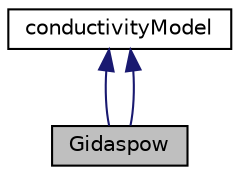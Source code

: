 digraph "Gidaspow"
{
  bgcolor="transparent";
  edge [fontname="Helvetica",fontsize="10",labelfontname="Helvetica",labelfontsize="10"];
  node [fontname="Helvetica",fontsize="10",shape=record];
  Node0 [label="Gidaspow",height=0.2,width=0.4,color="black", fillcolor="grey75", style="filled", fontcolor="black"];
  Node1 -> Node0 [dir="back",color="midnightblue",fontsize="10",style="solid",fontname="Helvetica"];
  Node1 [label="conductivityModel",height=0.2,width=0.4,color="black",URL="$a33541.html"];
  Node1 -> Node0 [dir="back",color="midnightblue",fontsize="10",style="solid",fontname="Helvetica"];
}
